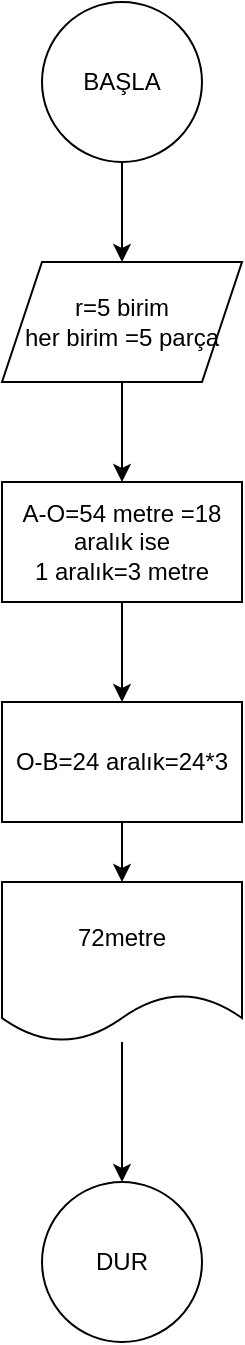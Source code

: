 <mxfile version="15.0.3" type="device"><diagram id="LjENsJk8uoBKCRDz07-H" name="Page-1"><mxGraphModel dx="1248" dy="677" grid="1" gridSize="10" guides="1" tooltips="1" connect="1" arrows="1" fold="1" page="1" pageScale="1" pageWidth="827" pageHeight="1169" math="0" shadow="0"><root><mxCell id="0"/><mxCell id="1" parent="0"/><mxCell id="2RbqxdvvY8YOYQ3xmgAj-1" value="DUR" style="ellipse;whiteSpace=wrap;html=1;aspect=fixed;" vertex="1" parent="1"><mxGeometry x="360" y="650" width="80" height="80" as="geometry"/></mxCell><mxCell id="2RbqxdvvY8YOYQ3xmgAj-4" value="" style="edgeStyle=orthogonalEdgeStyle;rounded=0;orthogonalLoop=1;jettySize=auto;html=1;" edge="1" parent="1" source="2RbqxdvvY8YOYQ3xmgAj-2" target="2RbqxdvvY8YOYQ3xmgAj-3"><mxGeometry relative="1" as="geometry"/></mxCell><mxCell id="2RbqxdvvY8YOYQ3xmgAj-2" value="BAŞLA" style="ellipse;whiteSpace=wrap;html=1;aspect=fixed;" vertex="1" parent="1"><mxGeometry x="360" y="60" width="80" height="80" as="geometry"/></mxCell><mxCell id="2RbqxdvvY8YOYQ3xmgAj-6" value="" style="edgeStyle=orthogonalEdgeStyle;rounded=0;orthogonalLoop=1;jettySize=auto;html=1;" edge="1" parent="1" source="2RbqxdvvY8YOYQ3xmgAj-3" target="2RbqxdvvY8YOYQ3xmgAj-5"><mxGeometry relative="1" as="geometry"/></mxCell><mxCell id="2RbqxdvvY8YOYQ3xmgAj-3" value="r=5 birim&lt;br&gt;her birim =5 parça" style="shape=parallelogram;perimeter=parallelogramPerimeter;whiteSpace=wrap;html=1;fixedSize=1;" vertex="1" parent="1"><mxGeometry x="340" y="190" width="120" height="60" as="geometry"/></mxCell><mxCell id="2RbqxdvvY8YOYQ3xmgAj-8" value="" style="edgeStyle=orthogonalEdgeStyle;rounded=0;orthogonalLoop=1;jettySize=auto;html=1;" edge="1" parent="1" source="2RbqxdvvY8YOYQ3xmgAj-5" target="2RbqxdvvY8YOYQ3xmgAj-7"><mxGeometry relative="1" as="geometry"/></mxCell><mxCell id="2RbqxdvvY8YOYQ3xmgAj-5" value="A-O=54 metre =18 aralık ise&lt;br&gt;1 aralık=3 metre" style="rounded=0;whiteSpace=wrap;html=1;" vertex="1" parent="1"><mxGeometry x="340" y="300" width="120" height="60" as="geometry"/></mxCell><mxCell id="2RbqxdvvY8YOYQ3xmgAj-10" value="" style="edgeStyle=orthogonalEdgeStyle;rounded=0;orthogonalLoop=1;jettySize=auto;html=1;" edge="1" parent="1" source="2RbqxdvvY8YOYQ3xmgAj-7" target="2RbqxdvvY8YOYQ3xmgAj-9"><mxGeometry relative="1" as="geometry"/></mxCell><mxCell id="2RbqxdvvY8YOYQ3xmgAj-7" value="O-B=24 aralık=24*3&lt;br&gt;" style="whiteSpace=wrap;html=1;rounded=0;" vertex="1" parent="1"><mxGeometry x="340" y="410" width="120" height="60" as="geometry"/></mxCell><mxCell id="2RbqxdvvY8YOYQ3xmgAj-11" value="" style="edgeStyle=orthogonalEdgeStyle;rounded=0;orthogonalLoop=1;jettySize=auto;html=1;" edge="1" parent="1" source="2RbqxdvvY8YOYQ3xmgAj-9" target="2RbqxdvvY8YOYQ3xmgAj-1"><mxGeometry relative="1" as="geometry"/></mxCell><mxCell id="2RbqxdvvY8YOYQ3xmgAj-9" value="72metre" style="shape=document;whiteSpace=wrap;html=1;boundedLbl=1;" vertex="1" parent="1"><mxGeometry x="340" y="500" width="120" height="80" as="geometry"/></mxCell></root></mxGraphModel></diagram></mxfile>